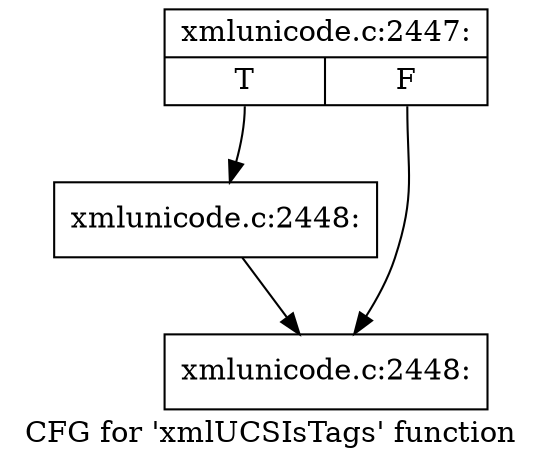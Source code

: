 digraph "CFG for 'xmlUCSIsTags' function" {
	label="CFG for 'xmlUCSIsTags' function";

	Node0x4e4d190 [shape=record,label="{xmlunicode.c:2447:|{<s0>T|<s1>F}}"];
	Node0x4e4d190:s0 -> Node0x4e4cf20;
	Node0x4e4d190:s1 -> Node0x4e4ced0;
	Node0x4e4cf20 [shape=record,label="{xmlunicode.c:2448:}"];
	Node0x4e4cf20 -> Node0x4e4ced0;
	Node0x4e4ced0 [shape=record,label="{xmlunicode.c:2448:}"];
}
